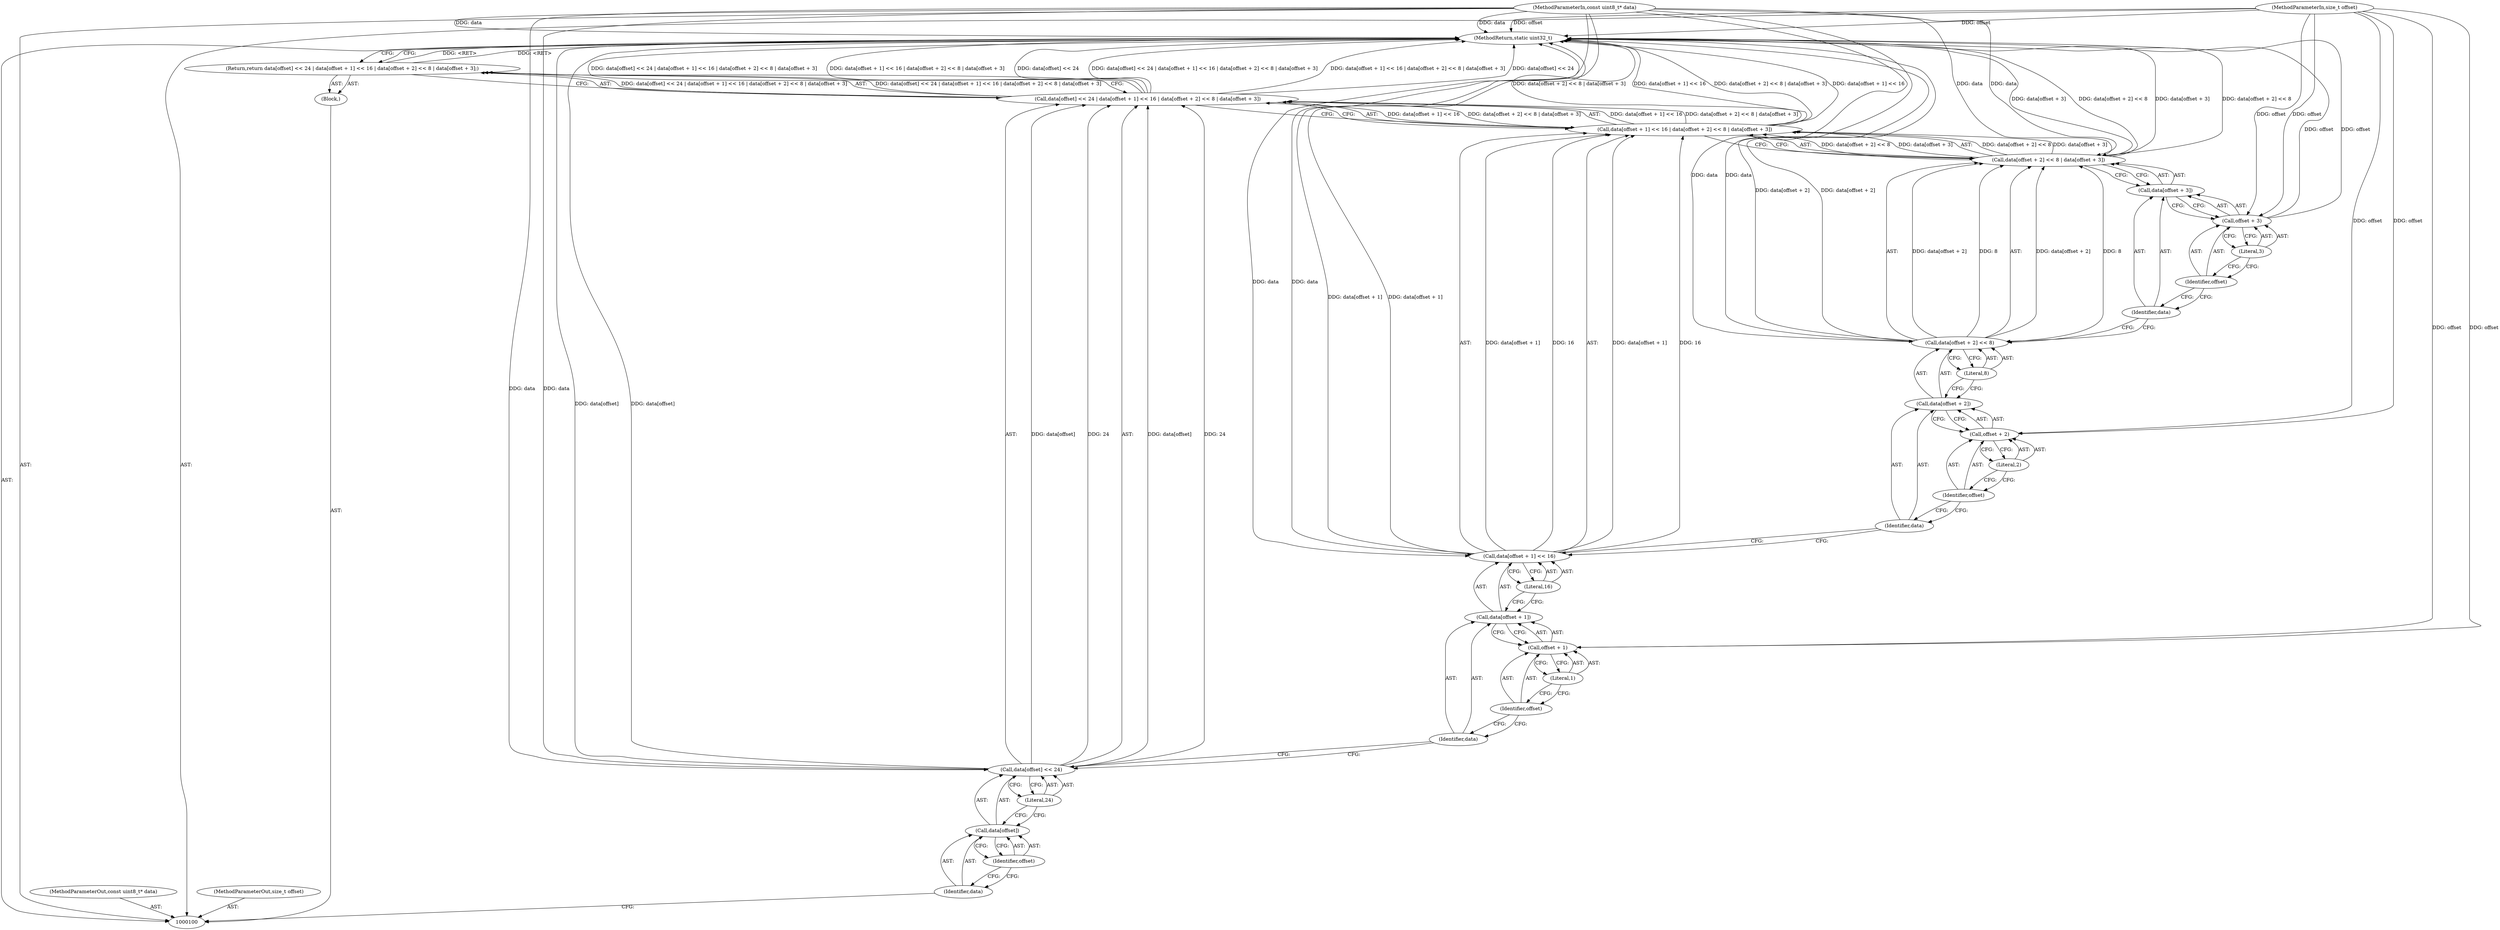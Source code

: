 digraph "1_Android_ed4c8d79153baab7f26562afb8930652dfbf853b_1" {
"1000132" [label="(MethodReturn,static uint32_t)"];
"1000101" [label="(MethodParameterIn,const uint8_t* data)"];
"1000159" [label="(MethodParameterOut,const uint8_t* data)"];
"1000102" [label="(MethodParameterIn,size_t offset)"];
"1000160" [label="(MethodParameterOut,size_t offset)"];
"1000103" [label="(Block,)"];
"1000105" [label="(Call,data[offset] << 24 | data[offset + 1] << 16 | data[offset + 2] << 8 | data[offset + 3])"];
"1000106" [label="(Call,data[offset] << 24)"];
"1000107" [label="(Call,data[offset])"];
"1000108" [label="(Identifier,data)"];
"1000109" [label="(Identifier,offset)"];
"1000110" [label="(Literal,24)"];
"1000111" [label="(Call,data[offset + 1] << 16 | data[offset + 2] << 8 | data[offset + 3])"];
"1000112" [label="(Call,data[offset + 1] << 16)"];
"1000113" [label="(Call,data[offset + 1])"];
"1000114" [label="(Identifier,data)"];
"1000115" [label="(Call,offset + 1)"];
"1000116" [label="(Identifier,offset)"];
"1000104" [label="(Return,return data[offset] << 24 | data[offset + 1] << 16 | data[offset + 2] << 8 | data[offset + 3];)"];
"1000117" [label="(Literal,1)"];
"1000118" [label="(Literal,16)"];
"1000119" [label="(Call,data[offset + 2] << 8 | data[offset + 3])"];
"1000120" [label="(Call,data[offset + 2] << 8)"];
"1000121" [label="(Call,data[offset + 2])"];
"1000122" [label="(Identifier,data)"];
"1000123" [label="(Call,offset + 2)"];
"1000124" [label="(Identifier,offset)"];
"1000125" [label="(Literal,2)"];
"1000126" [label="(Literal,8)"];
"1000127" [label="(Call,data[offset + 3])"];
"1000128" [label="(Identifier,data)"];
"1000129" [label="(Call,offset + 3)"];
"1000130" [label="(Identifier,offset)"];
"1000131" [label="(Literal,3)"];
"1000132" -> "1000100"  [label="AST: "];
"1000132" -> "1000104"  [label="CFG: "];
"1000129" -> "1000132"  [label="DDG: offset"];
"1000106" -> "1000132"  [label="DDG: data[offset]"];
"1000105" -> "1000132"  [label="DDG: data[offset] << 24 | data[offset + 1] << 16 | data[offset + 2] << 8 | data[offset + 3]"];
"1000105" -> "1000132"  [label="DDG: data[offset + 1] << 16 | data[offset + 2] << 8 | data[offset + 3]"];
"1000105" -> "1000132"  [label="DDG: data[offset] << 24"];
"1000119" -> "1000132"  [label="DDG: data[offset + 3]"];
"1000119" -> "1000132"  [label="DDG: data[offset + 2] << 8"];
"1000111" -> "1000132"  [label="DDG: data[offset + 2] << 8 | data[offset + 3]"];
"1000111" -> "1000132"  [label="DDG: data[offset + 1] << 16"];
"1000120" -> "1000132"  [label="DDG: data[offset + 2]"];
"1000102" -> "1000132"  [label="DDG: offset"];
"1000112" -> "1000132"  [label="DDG: data[offset + 1]"];
"1000101" -> "1000132"  [label="DDG: data"];
"1000104" -> "1000132"  [label="DDG: <RET>"];
"1000101" -> "1000100"  [label="AST: "];
"1000101" -> "1000132"  [label="DDG: data"];
"1000101" -> "1000106"  [label="DDG: data"];
"1000101" -> "1000112"  [label="DDG: data"];
"1000101" -> "1000120"  [label="DDG: data"];
"1000101" -> "1000119"  [label="DDG: data"];
"1000159" -> "1000100"  [label="AST: "];
"1000102" -> "1000100"  [label="AST: "];
"1000102" -> "1000132"  [label="DDG: offset"];
"1000102" -> "1000115"  [label="DDG: offset"];
"1000102" -> "1000123"  [label="DDG: offset"];
"1000102" -> "1000129"  [label="DDG: offset"];
"1000160" -> "1000100"  [label="AST: "];
"1000103" -> "1000100"  [label="AST: "];
"1000104" -> "1000103"  [label="AST: "];
"1000105" -> "1000104"  [label="AST: "];
"1000105" -> "1000111"  [label="CFG: "];
"1000106" -> "1000105"  [label="AST: "];
"1000111" -> "1000105"  [label="AST: "];
"1000104" -> "1000105"  [label="CFG: "];
"1000105" -> "1000132"  [label="DDG: data[offset] << 24 | data[offset + 1] << 16 | data[offset + 2] << 8 | data[offset + 3]"];
"1000105" -> "1000132"  [label="DDG: data[offset + 1] << 16 | data[offset + 2] << 8 | data[offset + 3]"];
"1000105" -> "1000132"  [label="DDG: data[offset] << 24"];
"1000105" -> "1000104"  [label="DDG: data[offset] << 24 | data[offset + 1] << 16 | data[offset + 2] << 8 | data[offset + 3]"];
"1000106" -> "1000105"  [label="DDG: data[offset]"];
"1000106" -> "1000105"  [label="DDG: 24"];
"1000111" -> "1000105"  [label="DDG: data[offset + 1] << 16"];
"1000111" -> "1000105"  [label="DDG: data[offset + 2] << 8 | data[offset + 3]"];
"1000106" -> "1000105"  [label="AST: "];
"1000106" -> "1000110"  [label="CFG: "];
"1000107" -> "1000106"  [label="AST: "];
"1000110" -> "1000106"  [label="AST: "];
"1000114" -> "1000106"  [label="CFG: "];
"1000106" -> "1000132"  [label="DDG: data[offset]"];
"1000106" -> "1000105"  [label="DDG: data[offset]"];
"1000106" -> "1000105"  [label="DDG: 24"];
"1000101" -> "1000106"  [label="DDG: data"];
"1000107" -> "1000106"  [label="AST: "];
"1000107" -> "1000109"  [label="CFG: "];
"1000108" -> "1000107"  [label="AST: "];
"1000109" -> "1000107"  [label="AST: "];
"1000110" -> "1000107"  [label="CFG: "];
"1000108" -> "1000107"  [label="AST: "];
"1000108" -> "1000100"  [label="CFG: "];
"1000109" -> "1000108"  [label="CFG: "];
"1000109" -> "1000107"  [label="AST: "];
"1000109" -> "1000108"  [label="CFG: "];
"1000107" -> "1000109"  [label="CFG: "];
"1000110" -> "1000106"  [label="AST: "];
"1000110" -> "1000107"  [label="CFG: "];
"1000106" -> "1000110"  [label="CFG: "];
"1000111" -> "1000105"  [label="AST: "];
"1000111" -> "1000119"  [label="CFG: "];
"1000112" -> "1000111"  [label="AST: "];
"1000119" -> "1000111"  [label="AST: "];
"1000105" -> "1000111"  [label="CFG: "];
"1000111" -> "1000132"  [label="DDG: data[offset + 2] << 8 | data[offset + 3]"];
"1000111" -> "1000132"  [label="DDG: data[offset + 1] << 16"];
"1000111" -> "1000105"  [label="DDG: data[offset + 1] << 16"];
"1000111" -> "1000105"  [label="DDG: data[offset + 2] << 8 | data[offset + 3]"];
"1000112" -> "1000111"  [label="DDG: data[offset + 1]"];
"1000112" -> "1000111"  [label="DDG: 16"];
"1000119" -> "1000111"  [label="DDG: data[offset + 2] << 8"];
"1000119" -> "1000111"  [label="DDG: data[offset + 3]"];
"1000112" -> "1000111"  [label="AST: "];
"1000112" -> "1000118"  [label="CFG: "];
"1000113" -> "1000112"  [label="AST: "];
"1000118" -> "1000112"  [label="AST: "];
"1000122" -> "1000112"  [label="CFG: "];
"1000112" -> "1000132"  [label="DDG: data[offset + 1]"];
"1000112" -> "1000111"  [label="DDG: data[offset + 1]"];
"1000112" -> "1000111"  [label="DDG: 16"];
"1000101" -> "1000112"  [label="DDG: data"];
"1000113" -> "1000112"  [label="AST: "];
"1000113" -> "1000115"  [label="CFG: "];
"1000114" -> "1000113"  [label="AST: "];
"1000115" -> "1000113"  [label="AST: "];
"1000118" -> "1000113"  [label="CFG: "];
"1000114" -> "1000113"  [label="AST: "];
"1000114" -> "1000106"  [label="CFG: "];
"1000116" -> "1000114"  [label="CFG: "];
"1000115" -> "1000113"  [label="AST: "];
"1000115" -> "1000117"  [label="CFG: "];
"1000116" -> "1000115"  [label="AST: "];
"1000117" -> "1000115"  [label="AST: "];
"1000113" -> "1000115"  [label="CFG: "];
"1000102" -> "1000115"  [label="DDG: offset"];
"1000116" -> "1000115"  [label="AST: "];
"1000116" -> "1000114"  [label="CFG: "];
"1000117" -> "1000116"  [label="CFG: "];
"1000104" -> "1000103"  [label="AST: "];
"1000104" -> "1000105"  [label="CFG: "];
"1000105" -> "1000104"  [label="AST: "];
"1000132" -> "1000104"  [label="CFG: "];
"1000104" -> "1000132"  [label="DDG: <RET>"];
"1000105" -> "1000104"  [label="DDG: data[offset] << 24 | data[offset + 1] << 16 | data[offset + 2] << 8 | data[offset + 3]"];
"1000117" -> "1000115"  [label="AST: "];
"1000117" -> "1000116"  [label="CFG: "];
"1000115" -> "1000117"  [label="CFG: "];
"1000118" -> "1000112"  [label="AST: "];
"1000118" -> "1000113"  [label="CFG: "];
"1000112" -> "1000118"  [label="CFG: "];
"1000119" -> "1000111"  [label="AST: "];
"1000119" -> "1000127"  [label="CFG: "];
"1000120" -> "1000119"  [label="AST: "];
"1000127" -> "1000119"  [label="AST: "];
"1000111" -> "1000119"  [label="CFG: "];
"1000119" -> "1000132"  [label="DDG: data[offset + 3]"];
"1000119" -> "1000132"  [label="DDG: data[offset + 2] << 8"];
"1000119" -> "1000111"  [label="DDG: data[offset + 2] << 8"];
"1000119" -> "1000111"  [label="DDG: data[offset + 3]"];
"1000120" -> "1000119"  [label="DDG: data[offset + 2]"];
"1000120" -> "1000119"  [label="DDG: 8"];
"1000101" -> "1000119"  [label="DDG: data"];
"1000120" -> "1000119"  [label="AST: "];
"1000120" -> "1000126"  [label="CFG: "];
"1000121" -> "1000120"  [label="AST: "];
"1000126" -> "1000120"  [label="AST: "];
"1000128" -> "1000120"  [label="CFG: "];
"1000120" -> "1000132"  [label="DDG: data[offset + 2]"];
"1000120" -> "1000119"  [label="DDG: data[offset + 2]"];
"1000120" -> "1000119"  [label="DDG: 8"];
"1000101" -> "1000120"  [label="DDG: data"];
"1000121" -> "1000120"  [label="AST: "];
"1000121" -> "1000123"  [label="CFG: "];
"1000122" -> "1000121"  [label="AST: "];
"1000123" -> "1000121"  [label="AST: "];
"1000126" -> "1000121"  [label="CFG: "];
"1000122" -> "1000121"  [label="AST: "];
"1000122" -> "1000112"  [label="CFG: "];
"1000124" -> "1000122"  [label="CFG: "];
"1000123" -> "1000121"  [label="AST: "];
"1000123" -> "1000125"  [label="CFG: "];
"1000124" -> "1000123"  [label="AST: "];
"1000125" -> "1000123"  [label="AST: "];
"1000121" -> "1000123"  [label="CFG: "];
"1000102" -> "1000123"  [label="DDG: offset"];
"1000124" -> "1000123"  [label="AST: "];
"1000124" -> "1000122"  [label="CFG: "];
"1000125" -> "1000124"  [label="CFG: "];
"1000125" -> "1000123"  [label="AST: "];
"1000125" -> "1000124"  [label="CFG: "];
"1000123" -> "1000125"  [label="CFG: "];
"1000126" -> "1000120"  [label="AST: "];
"1000126" -> "1000121"  [label="CFG: "];
"1000120" -> "1000126"  [label="CFG: "];
"1000127" -> "1000119"  [label="AST: "];
"1000127" -> "1000129"  [label="CFG: "];
"1000128" -> "1000127"  [label="AST: "];
"1000129" -> "1000127"  [label="AST: "];
"1000119" -> "1000127"  [label="CFG: "];
"1000128" -> "1000127"  [label="AST: "];
"1000128" -> "1000120"  [label="CFG: "];
"1000130" -> "1000128"  [label="CFG: "];
"1000129" -> "1000127"  [label="AST: "];
"1000129" -> "1000131"  [label="CFG: "];
"1000130" -> "1000129"  [label="AST: "];
"1000131" -> "1000129"  [label="AST: "];
"1000127" -> "1000129"  [label="CFG: "];
"1000129" -> "1000132"  [label="DDG: offset"];
"1000102" -> "1000129"  [label="DDG: offset"];
"1000130" -> "1000129"  [label="AST: "];
"1000130" -> "1000128"  [label="CFG: "];
"1000131" -> "1000130"  [label="CFG: "];
"1000131" -> "1000129"  [label="AST: "];
"1000131" -> "1000130"  [label="CFG: "];
"1000129" -> "1000131"  [label="CFG: "];
}
